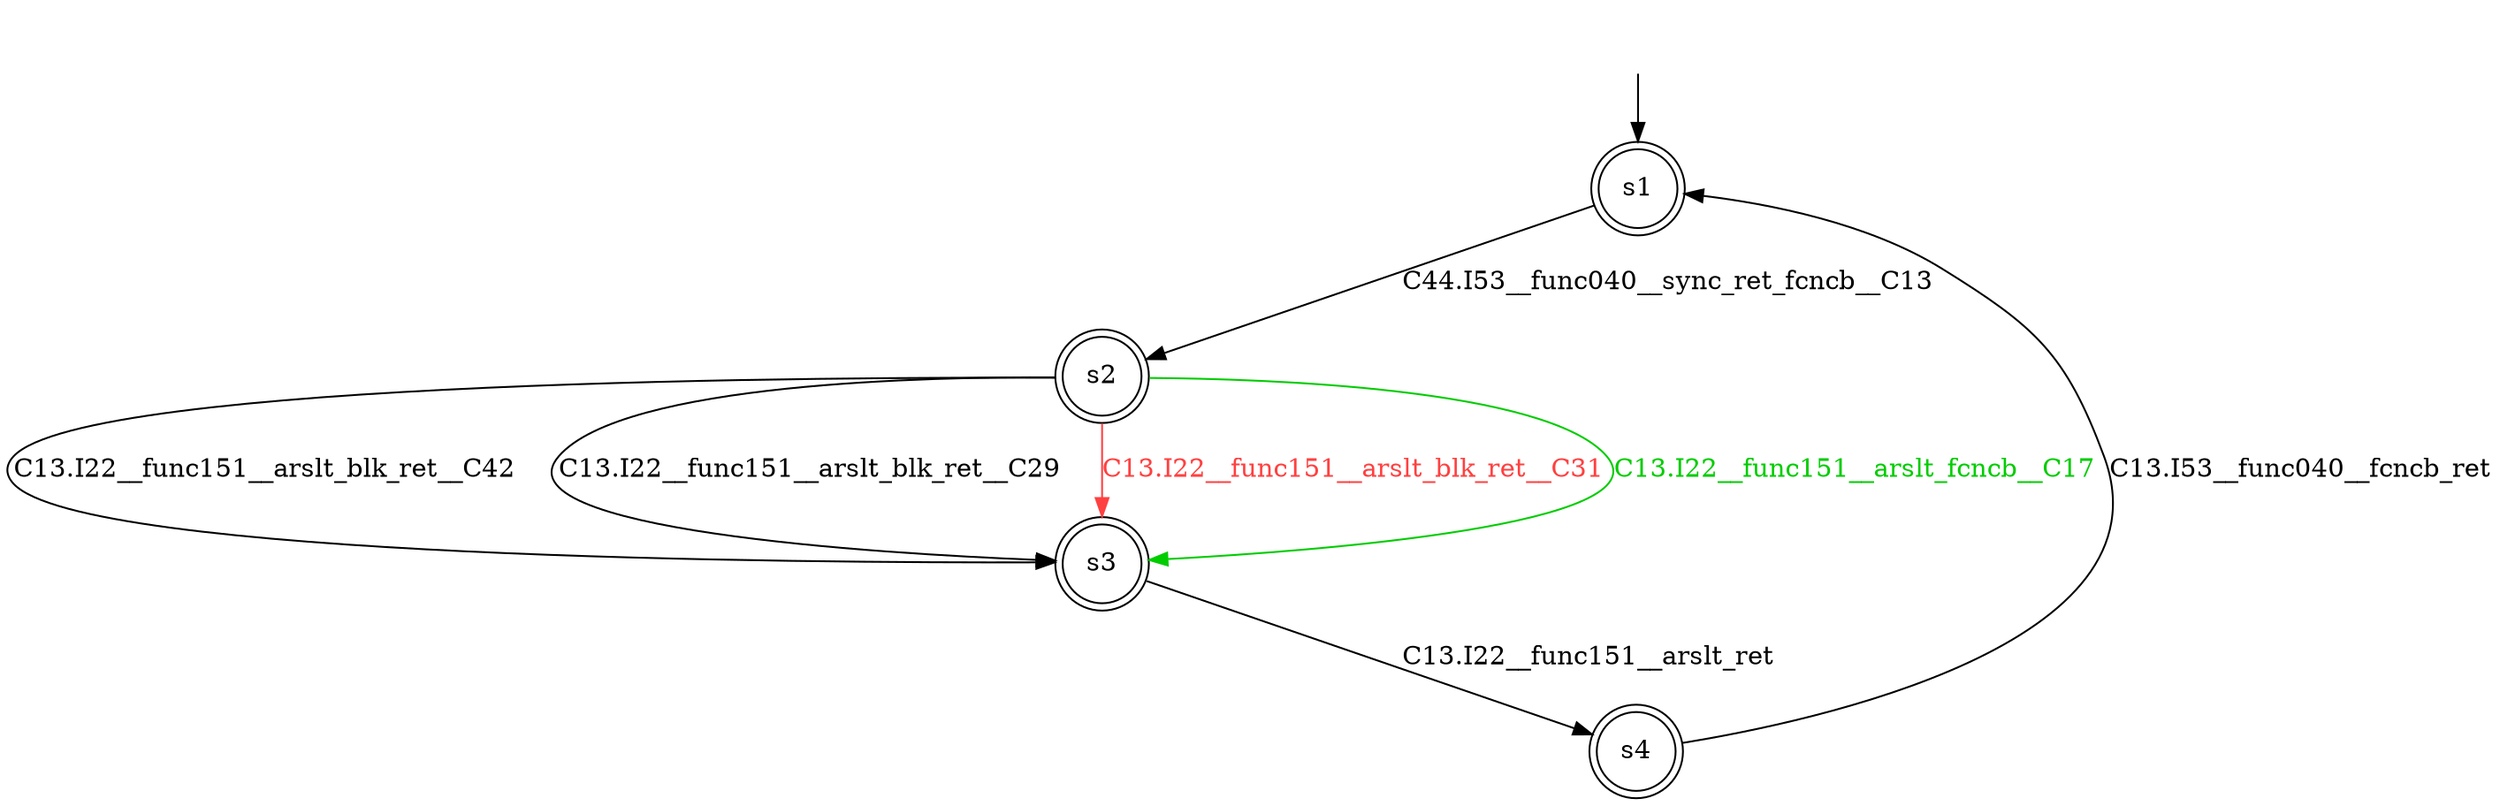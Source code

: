 digraph diffautomaton {
	1 [label=<s1> shape="doublecircle"];
	2 [label=<s2> shape="doublecircle"];
	3 [label=<s3> shape="doublecircle"];
	4 [label=<s4> shape="doublecircle"];
	__init1 [label=<> shape="none"];
	__init1 -> 1;
	1 -> 2 [label=<<font color="#000000">C44.I53__func040__sync_ret_fcncb__C13</font>> id="1-0-2"];
	2 -> 3 [label=<<font color="#000000">C13.I22__func151__arslt_blk_ret__C42</font>> id="2-0-3"];
	2 -> 3 [label=<<font color="#000000">C13.I22__func151__arslt_blk_ret__C29</font>> id="2-1-3"];
	2 -> 3 [label=<<font color="#ff4040">C13.I22__func151__arslt_blk_ret__C31</font>> color="#ff4040" id="2-2-3"];
	2 -> 3 [label=<<font color="#00cc00">C13.I22__func151__arslt_fcncb__C17</font>> color="#00cc00" id="2-3-3"];
	3 -> 4 [label=<<font color="#000000">C13.I22__func151__arslt_ret</font>> id="3-0-4"];
	4 -> 1 [label=<<font color="#000000">C13.I53__func040__fcncb_ret</font>> id="4-0-1"];
}
